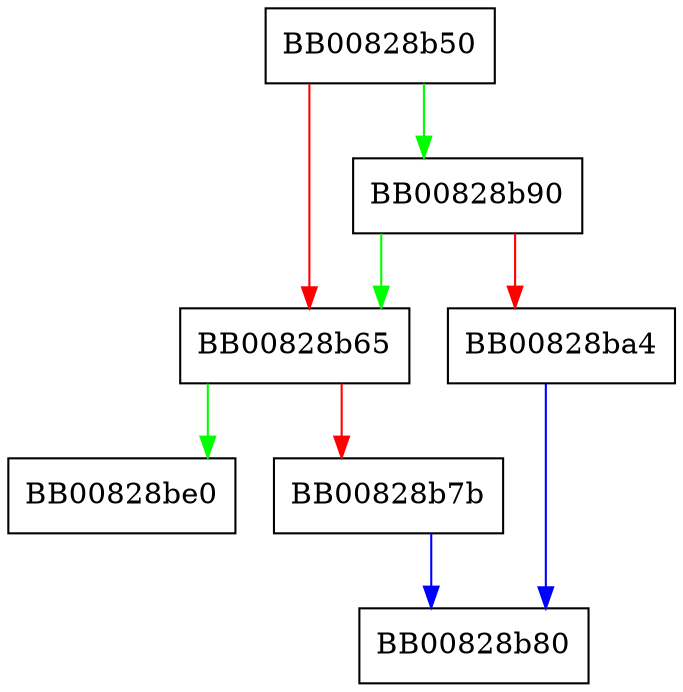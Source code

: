 digraph PKCS7_add0_attrib_signing_time {
  node [shape="box"];
  graph [splines=ortho];
  BB00828b50 -> BB00828b90 [color="green"];
  BB00828b50 -> BB00828b65 [color="red"];
  BB00828b65 -> BB00828be0 [color="green"];
  BB00828b65 -> BB00828b7b [color="red"];
  BB00828b7b -> BB00828b80 [color="blue"];
  BB00828b90 -> BB00828b65 [color="green"];
  BB00828b90 -> BB00828ba4 [color="red"];
  BB00828ba4 -> BB00828b80 [color="blue"];
}